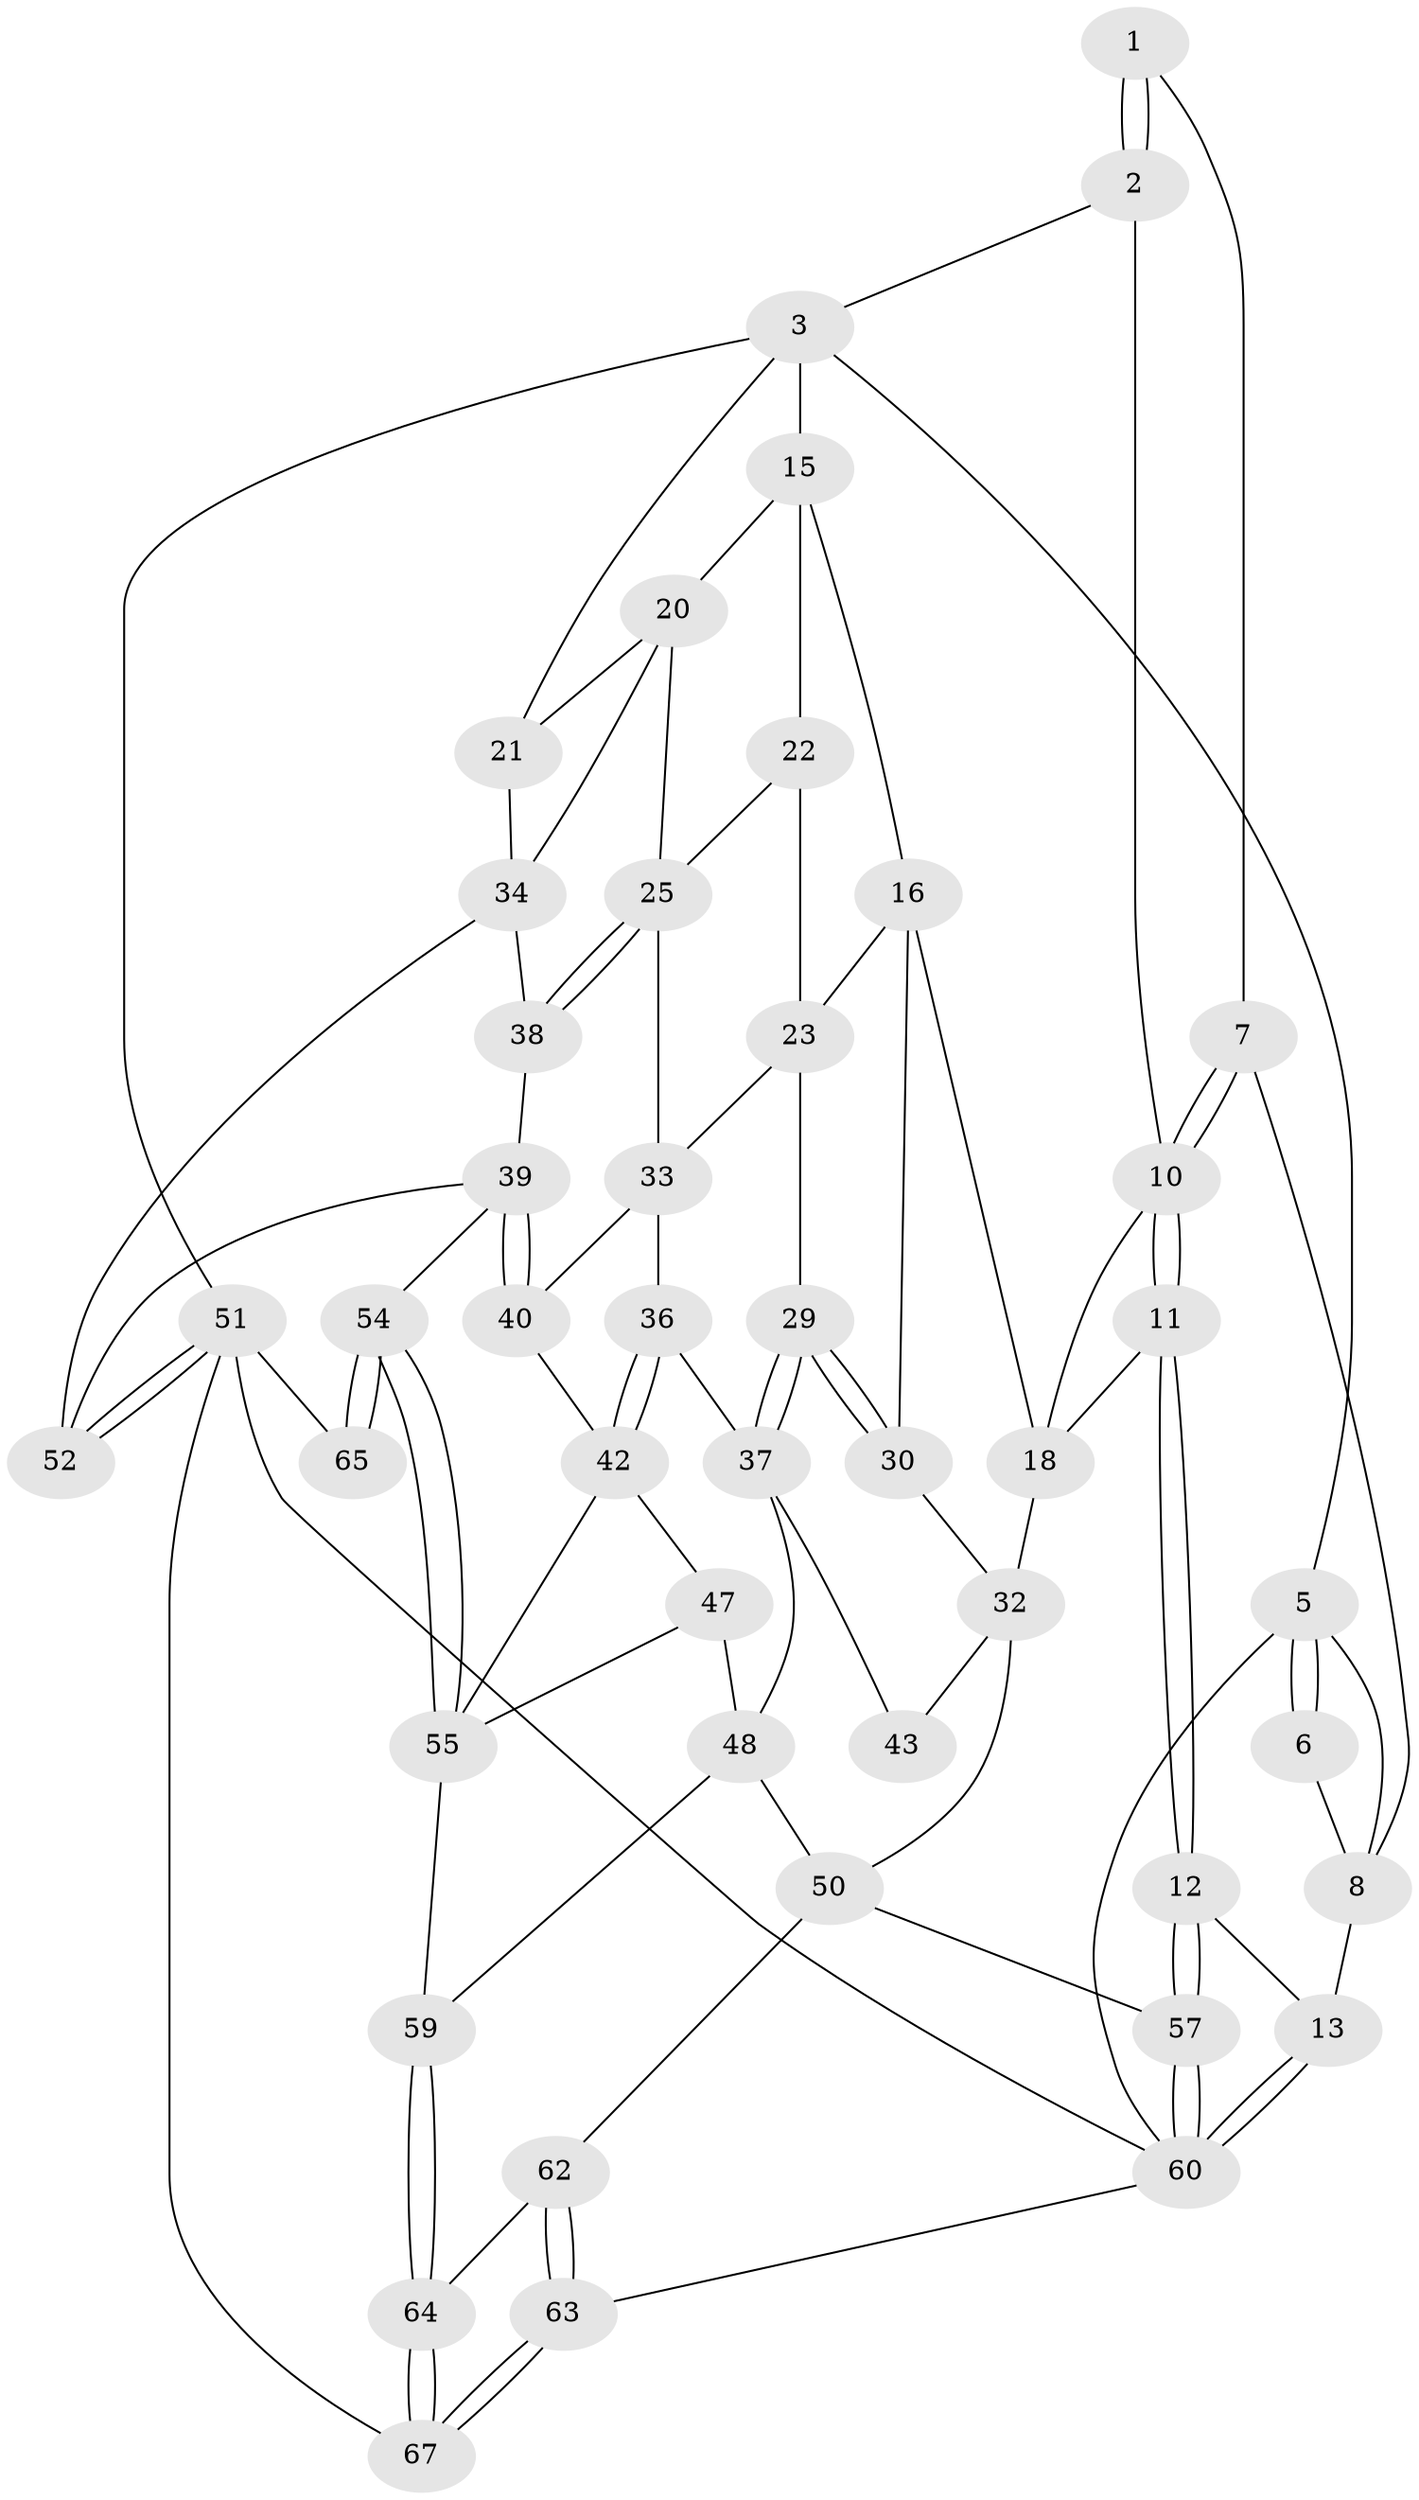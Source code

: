 // Generated by graph-tools (version 1.1) at 2025/52/02/27/25 19:52:37]
// undirected, 46 vertices, 99 edges
graph export_dot {
graph [start="1"]
  node [color=gray90,style=filled];
  1 [pos="+0.2203062686933518+0"];
  2 [pos="+0.38303296907179857+0"];
  3 [pos="+0.6062410642527252+0",super="+4"];
  5 [pos="+0+0"];
  6 [pos="+0+0"];
  7 [pos="+0.11555056342523765+0.029139065381438196"];
  8 [pos="+0.05927167575867315+0.024549687330039285",super="+9"];
  10 [pos="+0.13255104716878405+0.11790870339265469",super="+14"];
  11 [pos="+0+0.33408596032536797"];
  12 [pos="+0+0.3342139964666459"];
  13 [pos="+0+0.3344960073137945"];
  15 [pos="+0.6568353573213094+0",super="+19"];
  16 [pos="+0.6257126407996466+0.09421058481023604",super="+17"];
  18 [pos="+0.3750751636432917+0.21056058662089197",super="+27"];
  20 [pos="+0.852119086343106+0.11896612976084076",super="+24"];
  21 [pos="+1+0"];
  22 [pos="+0.7536440266117503+0.2790574237969857"];
  23 [pos="+0.6419182198549008+0.15922937058569978",super="+28"];
  25 [pos="+0.8965955811143533+0.3727312552972881",super="+26"];
  29 [pos="+0.44715512796976487+0.3487286797007309"];
  30 [pos="+0.4416682870412935+0.3419717958225486",super="+31"];
  32 [pos="+0.03829891812989563+0.38960054412423994",super="+45"];
  33 [pos="+0.756574128807027+0.3107636597616401",super="+35"];
  34 [pos="+1+0.3348259159521517",super="+41"];
  36 [pos="+0.5758729073723025+0.43324678094026364"];
  37 [pos="+0.4500597647117733+0.36553382659654626",super="+44"];
  38 [pos="+0.8272114773280876+0.5653139492585023"];
  39 [pos="+0.8077668480287818+0.5763729404292877",super="+53"];
  40 [pos="+0.6879950540882251+0.5053029395974263"];
  42 [pos="+0.6496982695677862+0.5085114627222507",super="+46"];
  43 [pos="+0.29813043123548694+0.4727108403452685"];
  47 [pos="+0.4885796083769621+0.5729085606465053"];
  48 [pos="+0.43829917640049587+0.5391301756501917",super="+49"];
  50 [pos="+0.24050251146963778+0.6520052567866238",super="+56"];
  51 [pos="+1+0.8246701644987189",super="+66"];
  52 [pos="+1+0.7008566396132996"];
  54 [pos="+0.7122713408392515+0.8010428631609896"];
  55 [pos="+0.635168132073823+0.7343267021931328",super="+58"];
  57 [pos="+0.11655602750568038+0.681454652874781"];
  59 [pos="+0.37449746431872716+0.7640747938415127"];
  60 [pos="+0+0.7259358780148468",super="+61"];
  62 [pos="+0.16904377220632155+0.7797589273809692"];
  63 [pos="+0+1"];
  64 [pos="+0.3971641227594731+1"];
  65 [pos="+0.7120761340527944+0.9191980147023655"];
  67 [pos="+0.40949306948421604+1"];
  1 -- 2;
  1 -- 2;
  1 -- 7;
  2 -- 3;
  2 -- 10;
  3 -- 15;
  3 -- 51;
  3 -- 5;
  3 -- 21;
  5 -- 6;
  5 -- 6;
  5 -- 8;
  5 -- 60;
  6 -- 8;
  7 -- 8;
  7 -- 10;
  7 -- 10;
  8 -- 13;
  10 -- 11;
  10 -- 11;
  10 -- 18;
  11 -- 12;
  11 -- 12;
  11 -- 18;
  12 -- 13;
  12 -- 57;
  12 -- 57;
  13 -- 60;
  13 -- 60;
  15 -- 16;
  15 -- 20;
  15 -- 22;
  16 -- 23;
  16 -- 18;
  16 -- 30;
  18 -- 32;
  20 -- 21;
  20 -- 25;
  20 -- 34;
  21 -- 34;
  22 -- 23;
  22 -- 25;
  23 -- 33;
  23 -- 29;
  25 -- 38;
  25 -- 38;
  25 -- 33;
  29 -- 30;
  29 -- 30;
  29 -- 37;
  29 -- 37;
  30 -- 32;
  32 -- 50;
  32 -- 43;
  33 -- 40;
  33 -- 36;
  34 -- 52;
  34 -- 38;
  36 -- 37;
  36 -- 42;
  36 -- 42;
  37 -- 48;
  37 -- 43;
  38 -- 39;
  39 -- 40;
  39 -- 40;
  39 -- 52;
  39 -- 54;
  40 -- 42;
  42 -- 47;
  42 -- 55;
  47 -- 48;
  47 -- 55;
  48 -- 50;
  48 -- 59;
  50 -- 57;
  50 -- 62;
  51 -- 52;
  51 -- 52;
  51 -- 65 [weight=2];
  51 -- 67;
  51 -- 60;
  54 -- 55;
  54 -- 55;
  54 -- 65;
  54 -- 65;
  55 -- 59;
  57 -- 60;
  57 -- 60;
  59 -- 64;
  59 -- 64;
  60 -- 63;
  62 -- 63;
  62 -- 63;
  62 -- 64;
  63 -- 67;
  63 -- 67;
  64 -- 67;
  64 -- 67;
}

